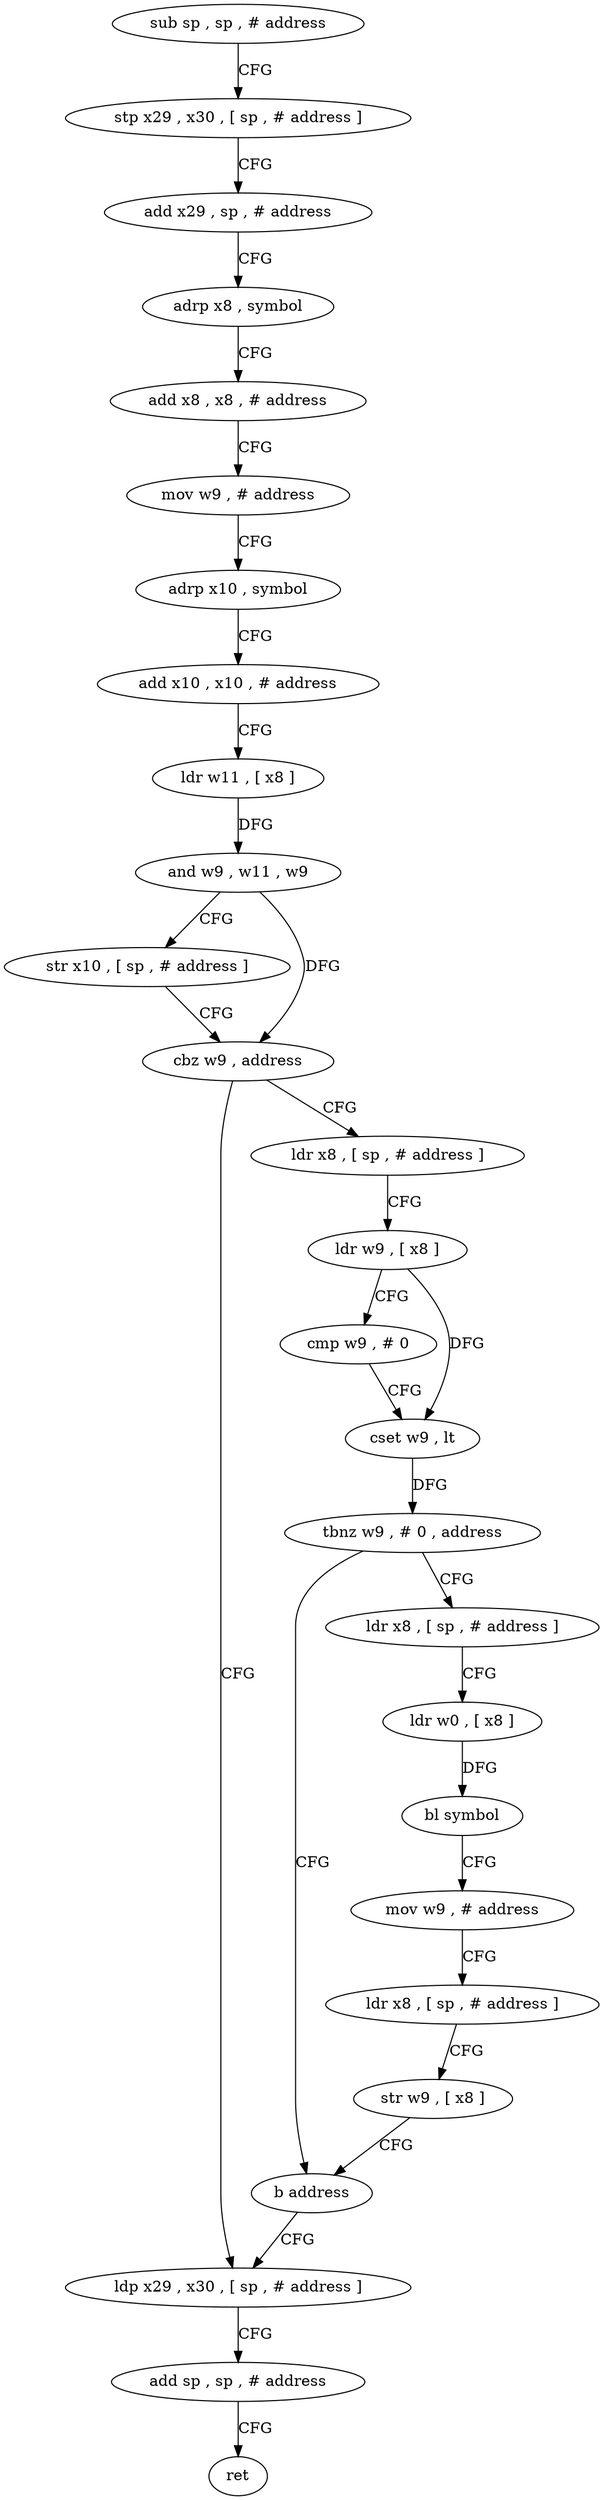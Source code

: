 digraph "func" {
"4213372" [label = "sub sp , sp , # address" ]
"4213376" [label = "stp x29 , x30 , [ sp , # address ]" ]
"4213380" [label = "add x29 , sp , # address" ]
"4213384" [label = "adrp x8 , symbol" ]
"4213388" [label = "add x8 , x8 , # address" ]
"4213392" [label = "mov w9 , # address" ]
"4213396" [label = "adrp x10 , symbol" ]
"4213400" [label = "add x10 , x10 , # address" ]
"4213404" [label = "ldr w11 , [ x8 ]" ]
"4213408" [label = "and w9 , w11 , w9" ]
"4213412" [label = "str x10 , [ sp , # address ]" ]
"4213416" [label = "cbz w9 , address" ]
"4213468" [label = "ldp x29 , x30 , [ sp , # address ]" ]
"4213420" [label = "ldr x8 , [ sp , # address ]" ]
"4213472" [label = "add sp , sp , # address" ]
"4213476" [label = "ret" ]
"4213424" [label = "ldr w9 , [ x8 ]" ]
"4213428" [label = "cmp w9 , # 0" ]
"4213432" [label = "cset w9 , lt" ]
"4213436" [label = "tbnz w9 , # 0 , address" ]
"4213464" [label = "b address" ]
"4213440" [label = "ldr x8 , [ sp , # address ]" ]
"4213444" [label = "ldr w0 , [ x8 ]" ]
"4213448" [label = "bl symbol" ]
"4213452" [label = "mov w9 , # address" ]
"4213456" [label = "ldr x8 , [ sp , # address ]" ]
"4213460" [label = "str w9 , [ x8 ]" ]
"4213372" -> "4213376" [ label = "CFG" ]
"4213376" -> "4213380" [ label = "CFG" ]
"4213380" -> "4213384" [ label = "CFG" ]
"4213384" -> "4213388" [ label = "CFG" ]
"4213388" -> "4213392" [ label = "CFG" ]
"4213392" -> "4213396" [ label = "CFG" ]
"4213396" -> "4213400" [ label = "CFG" ]
"4213400" -> "4213404" [ label = "CFG" ]
"4213404" -> "4213408" [ label = "DFG" ]
"4213408" -> "4213412" [ label = "CFG" ]
"4213408" -> "4213416" [ label = "DFG" ]
"4213412" -> "4213416" [ label = "CFG" ]
"4213416" -> "4213468" [ label = "CFG" ]
"4213416" -> "4213420" [ label = "CFG" ]
"4213468" -> "4213472" [ label = "CFG" ]
"4213420" -> "4213424" [ label = "CFG" ]
"4213472" -> "4213476" [ label = "CFG" ]
"4213424" -> "4213428" [ label = "CFG" ]
"4213424" -> "4213432" [ label = "DFG" ]
"4213428" -> "4213432" [ label = "CFG" ]
"4213432" -> "4213436" [ label = "DFG" ]
"4213436" -> "4213464" [ label = "CFG" ]
"4213436" -> "4213440" [ label = "CFG" ]
"4213464" -> "4213468" [ label = "CFG" ]
"4213440" -> "4213444" [ label = "CFG" ]
"4213444" -> "4213448" [ label = "DFG" ]
"4213448" -> "4213452" [ label = "CFG" ]
"4213452" -> "4213456" [ label = "CFG" ]
"4213456" -> "4213460" [ label = "CFG" ]
"4213460" -> "4213464" [ label = "CFG" ]
}
